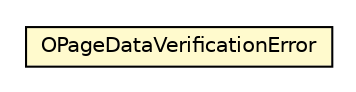 #!/usr/local/bin/dot
#
# Class diagram 
# Generated by UMLGraph version R5_6-24-gf6e263 (http://www.umlgraph.org/)
#

digraph G {
	edge [fontname="Helvetica",fontsize=10,labelfontname="Helvetica",labelfontsize=10];
	node [fontname="Helvetica",fontsize=10,shape=plaintext];
	nodesep=0.25;
	ranksep=0.5;
	// com.orientechnologies.orient.core.storage.cache.OPageDataVerificationError
	c5113248 [label=<<table title="com.orientechnologies.orient.core.storage.cache.OPageDataVerificationError" border="0" cellborder="1" cellspacing="0" cellpadding="2" port="p" bgcolor="lemonChiffon" href="./OPageDataVerificationError.html">
		<tr><td><table border="0" cellspacing="0" cellpadding="1">
<tr><td align="center" balign="center"> OPageDataVerificationError </td></tr>
		</table></td></tr>
		</table>>, URL="./OPageDataVerificationError.html", fontname="Helvetica", fontcolor="black", fontsize=10.0];
}

